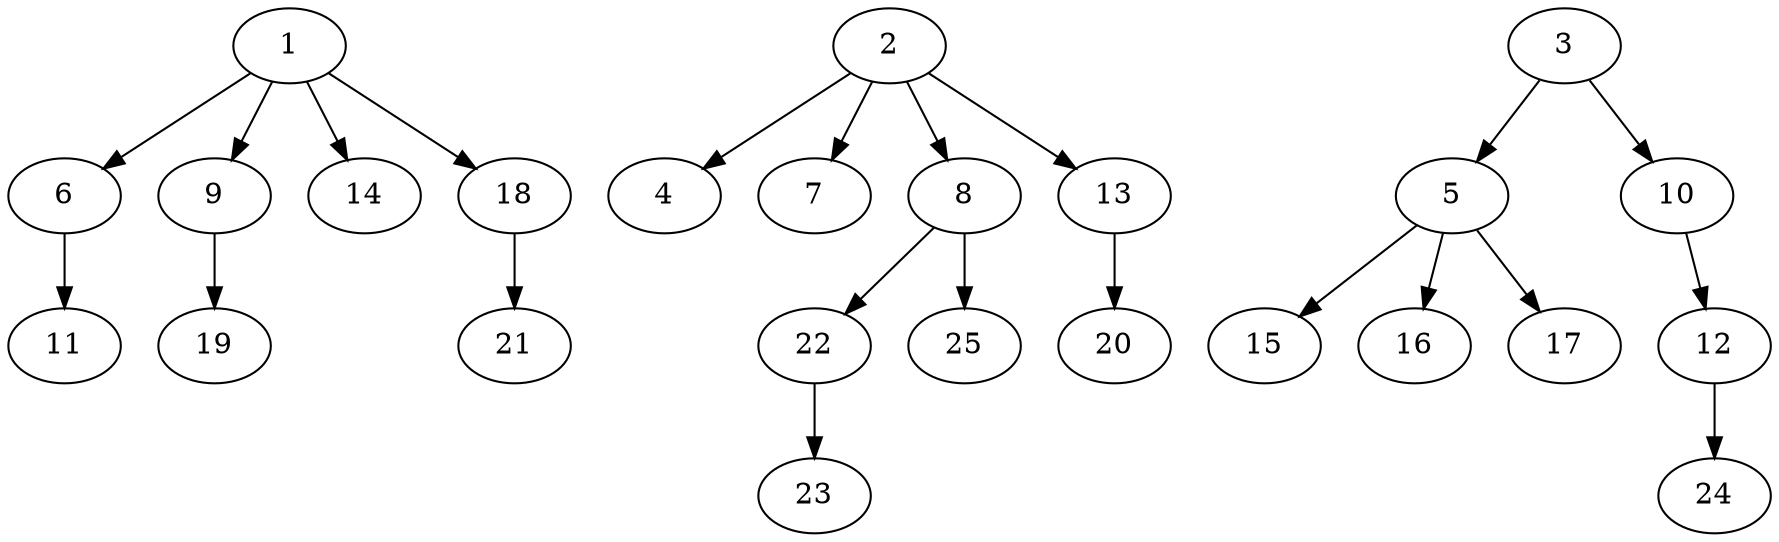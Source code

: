 // DAG automatically generated by daggen at Fri Aug  4 16:35:14 2017
// ./daggen --dot -n 25 --fat 0.5 --regular 0.8 --density 0.2 --jump 4 
digraph G {
  1 [size="10664", alpha="0.18"]
  1 -> 6 [size ="411"]
  1 -> 9 [size ="411"]
  1 -> 14 [size ="411"]
  1 -> 18 [size ="411"]
  2 [size="881745", alpha="0.01"]
  2 -> 4 [size ="839"]
  2 -> 7 [size ="839"]
  2 -> 8 [size ="839"]
  2 -> 13 [size ="839"]
  3 [size="516493", alpha="0.12"]
  3 -> 5 [size ="839"]
  3 -> 10 [size ="839"]
  4 [size="131344", alpha="0.19"]
  5 [size="68719", alpha="0.13"]
  5 -> 15 [size ="134"]
  5 -> 16 [size ="134"]
  5 -> 17 [size ="134"]
  6 [size="28991", alpha="0.14"]
  6 -> 11 [size ="75"]
  7 [size="3634", alpha="0.16"]
  8 [size="7373", alpha="0.12"]
  8 -> 22 [size ="134"]
  8 -> 25 [size ="134"]
  9 [size="10736", alpha="0.07"]
  9 -> 19 [size ="34"]
  10 [size="8590", alpha="0.14"]
  10 -> 12 [size ="34"]
  11 [size="99982", alpha="0.01"]
  12 [size="64122", alpha="0.17"]
  12 -> 24 [size ="75"]
  13 [size="34750", alpha="0.18"]
  13 -> 20 [size ="679"]
  14 [size="5487", alpha="0.08"]
  15 [size="1345859", alpha="0.15"]
  16 [size="201136", alpha="0.02"]
  17 [size="294087", alpha="0.10"]
  18 [size="1881", alpha="0.10"]
  18 -> 21 [size ="75"]
  19 [size="8590", alpha="0.10"]
  20 [size="82319", alpha="0.09"]
  21 [size="5018", alpha="0.11"]
  22 [size="4681", alpha="0.08"]
  22 -> 23 [size ="75"]
  23 [size="692959", alpha="0.07"]
  24 [size="68719", alpha="0.09"]
  25 [size="368293", alpha="0.09"]
}
